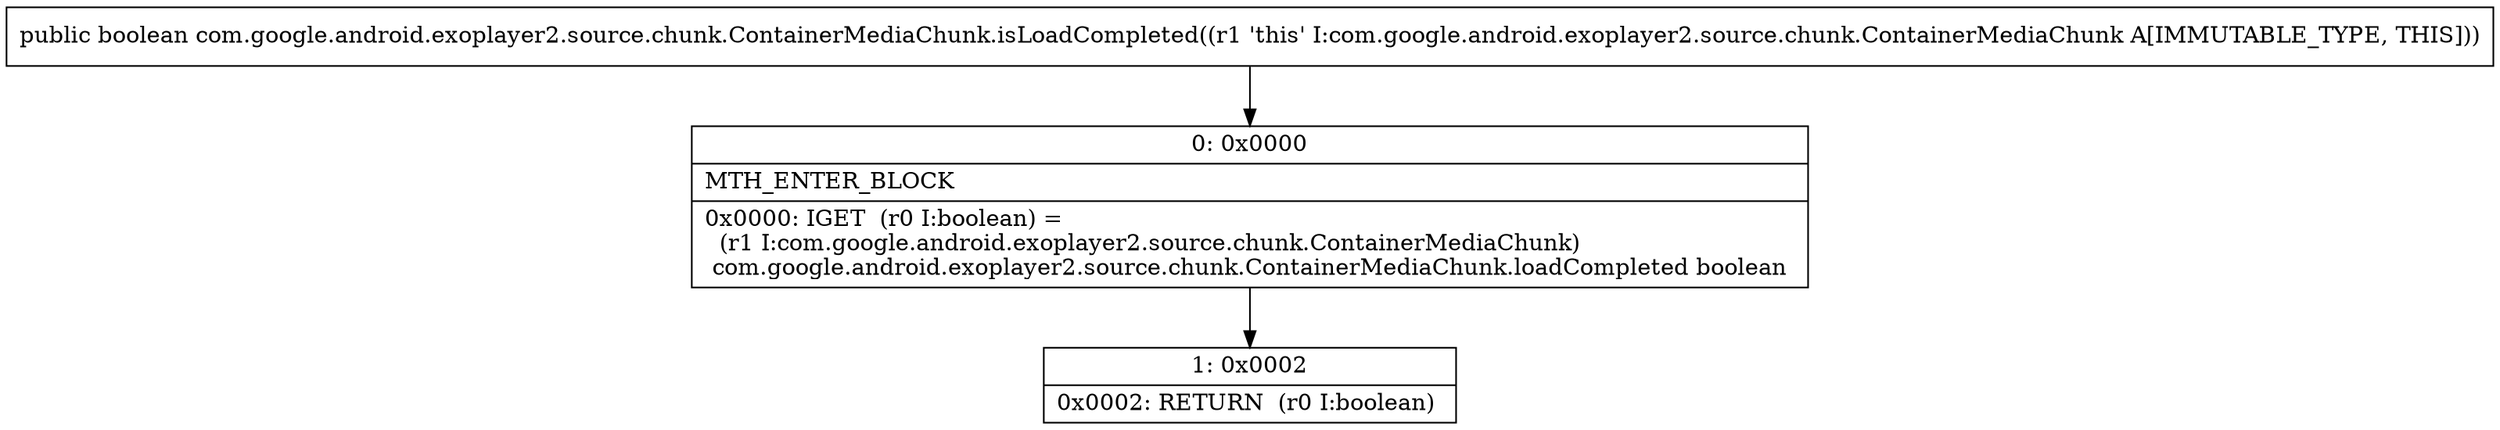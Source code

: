 digraph "CFG forcom.google.android.exoplayer2.source.chunk.ContainerMediaChunk.isLoadCompleted()Z" {
Node_0 [shape=record,label="{0\:\ 0x0000|MTH_ENTER_BLOCK\l|0x0000: IGET  (r0 I:boolean) = \l  (r1 I:com.google.android.exoplayer2.source.chunk.ContainerMediaChunk)\l com.google.android.exoplayer2.source.chunk.ContainerMediaChunk.loadCompleted boolean \l}"];
Node_1 [shape=record,label="{1\:\ 0x0002|0x0002: RETURN  (r0 I:boolean) \l}"];
MethodNode[shape=record,label="{public boolean com.google.android.exoplayer2.source.chunk.ContainerMediaChunk.isLoadCompleted((r1 'this' I:com.google.android.exoplayer2.source.chunk.ContainerMediaChunk A[IMMUTABLE_TYPE, THIS])) }"];
MethodNode -> Node_0;
Node_0 -> Node_1;
}

